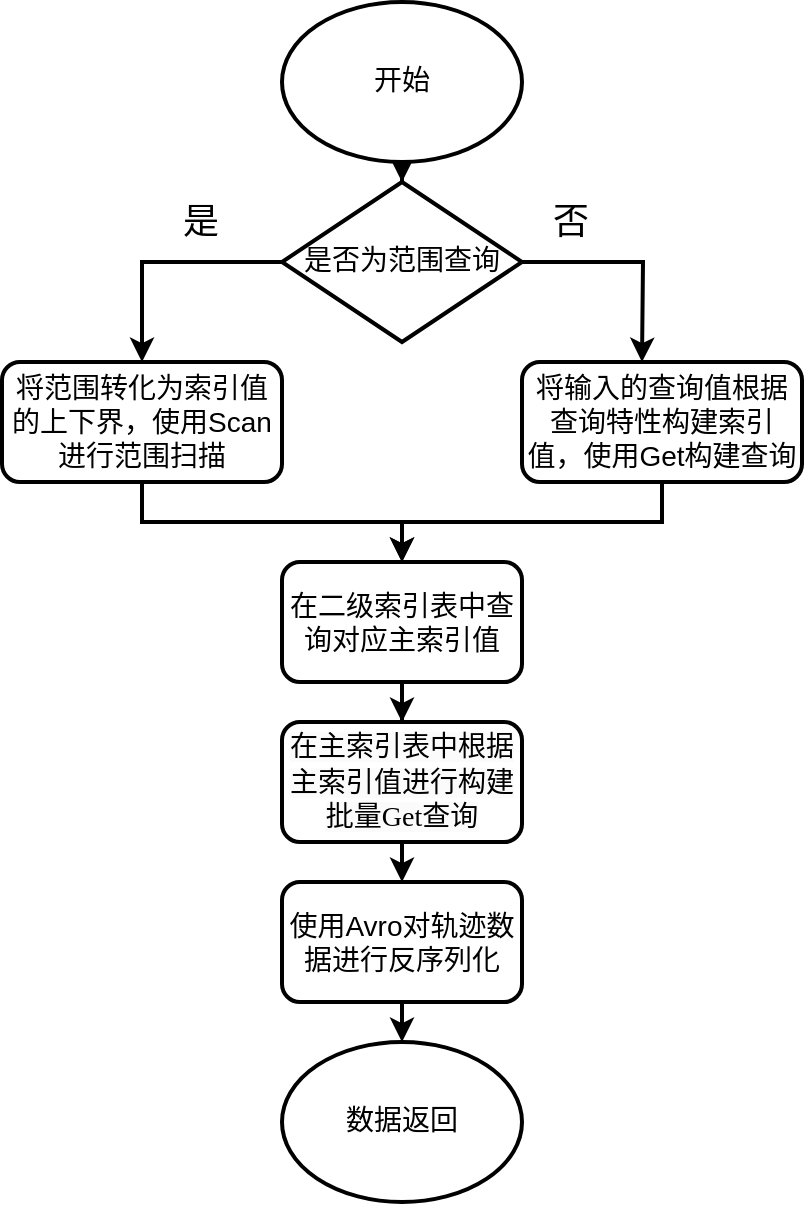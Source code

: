 <mxfile version="23.1.6" type="github">
  <diagram name="第 1 页" id="NvG1tB-L-72gmUl_sYwa">
    <mxGraphModel dx="1434" dy="756" grid="1" gridSize="10" guides="1" tooltips="1" connect="1" arrows="1" fold="1" page="1" pageScale="1" pageWidth="827" pageHeight="1169" math="0" shadow="0">
      <root>
        <mxCell id="0" />
        <mxCell id="1" parent="0" />
        <mxCell id="8UBTjJtWvywQ8q2Q9EVj-10" style="edgeStyle=orthogonalEdgeStyle;rounded=0;orthogonalLoop=1;jettySize=auto;html=1;exitX=0.5;exitY=1;exitDx=0;exitDy=0;fontSize=14;strokeWidth=2;" edge="1" parent="1" source="5AzSfP-_tavQmxQkfzCJ-1" target="8UBTjJtWvywQ8q2Q9EVj-1">
          <mxGeometry relative="1" as="geometry" />
        </mxCell>
        <mxCell id="5AzSfP-_tavQmxQkfzCJ-1" value="开始" style="ellipse;whiteSpace=wrap;html=1;strokeWidth=2;fontFamily=Times New Roman;fontSize=14;" parent="1" vertex="1">
          <mxGeometry x="300" y="140" width="120" height="80" as="geometry" />
        </mxCell>
        <mxCell id="8UBTjJtWvywQ8q2Q9EVj-8" style="edgeStyle=orthogonalEdgeStyle;rounded=0;orthogonalLoop=1;jettySize=auto;html=1;exitX=0;exitY=0.5;exitDx=0;exitDy=0;entryX=0.5;entryY=0;entryDx=0;entryDy=0;fontSize=14;strokeWidth=2;" edge="1" parent="1" source="8UBTjJtWvywQ8q2Q9EVj-1" target="8UBTjJtWvywQ8q2Q9EVj-24">
          <mxGeometry relative="1" as="geometry">
            <mxPoint x="230" y="320" as="targetPoint" />
          </mxGeometry>
        </mxCell>
        <mxCell id="8UBTjJtWvywQ8q2Q9EVj-18" value="是" style="edgeLabel;html=1;align=center;verticalAlign=middle;resizable=0;points=[];fontSize=18;" vertex="1" connectable="0" parent="8UBTjJtWvywQ8q2Q9EVj-8">
          <mxGeometry x="-0.44" y="3" relative="1" as="geometry">
            <mxPoint x="-8" y="-23" as="offset" />
          </mxGeometry>
        </mxCell>
        <mxCell id="8UBTjJtWvywQ8q2Q9EVj-9" style="edgeStyle=orthogonalEdgeStyle;rounded=0;orthogonalLoop=1;jettySize=auto;html=1;exitX=1;exitY=0.5;exitDx=0;exitDy=0;fontSize=14;strokeWidth=2;" edge="1" parent="1" source="8UBTjJtWvywQ8q2Q9EVj-1">
          <mxGeometry relative="1" as="geometry">
            <mxPoint x="480" y="320" as="targetPoint" />
          </mxGeometry>
        </mxCell>
        <mxCell id="8UBTjJtWvywQ8q2Q9EVj-35" value="否" style="edgeLabel;html=1;align=center;verticalAlign=middle;resizable=0;points=[];fontSize=18;" vertex="1" connectable="0" parent="8UBTjJtWvywQ8q2Q9EVj-9">
          <mxGeometry x="-0.569" y="2" relative="1" as="geometry">
            <mxPoint y="-18" as="offset" />
          </mxGeometry>
        </mxCell>
        <mxCell id="8UBTjJtWvywQ8q2Q9EVj-1" value="&lt;font style=&quot;font-size: 14px;&quot;&gt;是否为范围查询&lt;/font&gt;" style="rhombus;whiteSpace=wrap;html=1;strokeWidth=2;perimeterSpacing=0;fontFamily=Times New Roman;fontSize=14;" vertex="1" parent="1">
          <mxGeometry x="300" y="230" width="120" height="80" as="geometry" />
        </mxCell>
        <mxCell id="8UBTjJtWvywQ8q2Q9EVj-5" value="数据返回" style="ellipse;whiteSpace=wrap;html=1;fontFamily=Times New Roman;fontSize=14;strokeWidth=2;" vertex="1" parent="1">
          <mxGeometry x="300" y="660" width="120" height="80" as="geometry" />
        </mxCell>
        <mxCell id="8UBTjJtWvywQ8q2Q9EVj-27" style="edgeStyle=orthogonalEdgeStyle;rounded=0;orthogonalLoop=1;jettySize=auto;html=1;exitX=0.5;exitY=1;exitDx=0;exitDy=0;entryX=0.5;entryY=0;entryDx=0;entryDy=0;fontSize=14;strokeWidth=2;" edge="1" parent="1" source="8UBTjJtWvywQ8q2Q9EVj-23" target="8UBTjJtWvywQ8q2Q9EVj-25">
          <mxGeometry relative="1" as="geometry" />
        </mxCell>
        <mxCell id="8UBTjJtWvywQ8q2Q9EVj-23" value="将输入的查询值根据查询特性构建索引值，使用Get构建查询" style="rounded=1;whiteSpace=wrap;html=1;fontSize=14;strokeWidth=2;" vertex="1" parent="1">
          <mxGeometry x="420" y="320" width="140" height="60" as="geometry" />
        </mxCell>
        <mxCell id="8UBTjJtWvywQ8q2Q9EVj-28" style="edgeStyle=orthogonalEdgeStyle;rounded=0;orthogonalLoop=1;jettySize=auto;html=1;exitX=0.5;exitY=1;exitDx=0;exitDy=0;entryX=0.5;entryY=0;entryDx=0;entryDy=0;fontSize=14;strokeWidth=2;" edge="1" parent="1" source="8UBTjJtWvywQ8q2Q9EVj-24" target="8UBTjJtWvywQ8q2Q9EVj-25">
          <mxGeometry relative="1" as="geometry" />
        </mxCell>
        <mxCell id="8UBTjJtWvywQ8q2Q9EVj-24" value="将范围转化为索引值的上下界，使用Scan进行范围扫描" style="rounded=1;whiteSpace=wrap;html=1;fontSize=14;strokeWidth=2;" vertex="1" parent="1">
          <mxGeometry x="160" y="320" width="140" height="60" as="geometry" />
        </mxCell>
        <mxCell id="8UBTjJtWvywQ8q2Q9EVj-31" style="edgeStyle=orthogonalEdgeStyle;rounded=0;orthogonalLoop=1;jettySize=auto;html=1;exitX=0.5;exitY=1;exitDx=0;exitDy=0;fontSize=14;strokeWidth=2;" edge="1" parent="1" source="8UBTjJtWvywQ8q2Q9EVj-25" target="8UBTjJtWvywQ8q2Q9EVj-29">
          <mxGeometry relative="1" as="geometry" />
        </mxCell>
        <mxCell id="8UBTjJtWvywQ8q2Q9EVj-25" value="在二级索引表中查询对应主索引值" style="rounded=1;whiteSpace=wrap;html=1;fontSize=14;strokeWidth=2;" vertex="1" parent="1">
          <mxGeometry x="300" y="420" width="120" height="60" as="geometry" />
        </mxCell>
        <mxCell id="8UBTjJtWvywQ8q2Q9EVj-33" style="edgeStyle=orthogonalEdgeStyle;rounded=0;orthogonalLoop=1;jettySize=auto;html=1;exitX=0.5;exitY=1;exitDx=0;exitDy=0;entryX=0.5;entryY=0;entryDx=0;entryDy=0;fontSize=14;strokeWidth=2;" edge="1" parent="1" source="8UBTjJtWvywQ8q2Q9EVj-29" target="8UBTjJtWvywQ8q2Q9EVj-32">
          <mxGeometry relative="1" as="geometry" />
        </mxCell>
        <mxCell id="8UBTjJtWvywQ8q2Q9EVj-29" value="&lt;br style=&quot;font-size: 14px;&quot;&gt;&lt;span style=&quot;color: rgb(0, 0, 0); font-family: &amp;quot;Times New Roman&amp;quot;; font-size: 14px; font-style: normal; font-variant-ligatures: normal; font-variant-caps: normal; font-weight: 400; letter-spacing: normal; orphans: 2; text-align: center; text-indent: 0px; text-transform: none; widows: 2; word-spacing: 0px; -webkit-text-stroke-width: 0px; background-color: rgb(251, 251, 251); text-decoration-thickness: initial; text-decoration-style: initial; text-decoration-color: initial; float: none; display: inline !important;&quot;&gt;在主索引表中根据主索引值进行构建批量Get查询&lt;/span&gt;&lt;div style=&quot;font-size: 14px;&quot;&gt;&lt;br style=&quot;font-size: 14px;&quot;&gt;&lt;/div&gt;" style="rounded=1;whiteSpace=wrap;html=1;fontSize=14;strokeWidth=2;" vertex="1" parent="1">
          <mxGeometry x="300" y="500" width="120" height="60" as="geometry" />
        </mxCell>
        <mxCell id="8UBTjJtWvywQ8q2Q9EVj-34" style="edgeStyle=orthogonalEdgeStyle;rounded=0;orthogonalLoop=1;jettySize=auto;html=1;exitX=0.5;exitY=1;exitDx=0;exitDy=0;entryX=0.5;entryY=0;entryDx=0;entryDy=0;fontSize=14;strokeWidth=2;" edge="1" parent="1" source="8UBTjJtWvywQ8q2Q9EVj-32" target="8UBTjJtWvywQ8q2Q9EVj-5">
          <mxGeometry relative="1" as="geometry" />
        </mxCell>
        <mxCell id="8UBTjJtWvywQ8q2Q9EVj-32" value="使用Avro对轨迹数据进行反序列化" style="rounded=1;whiteSpace=wrap;html=1;fontSize=14;strokeWidth=2;" vertex="1" parent="1">
          <mxGeometry x="300" y="580" width="120" height="60" as="geometry" />
        </mxCell>
      </root>
    </mxGraphModel>
  </diagram>
</mxfile>
